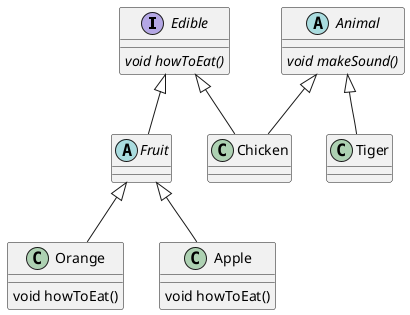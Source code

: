 @startuml Animla_Edible UML
    interface Edible {
        {abstract} void howToEat()
    }
    abstract class Fruit {

    }
    abstract class Animal {
        {abstract} void makeSound()
    }
    class Orange {
        void howToEat()
    }
    class Apple {
        void howToEat()
    }
    
    Animal <|-- Chicken
    Animal <|-- Tiger
    Edible <|-- Chicken
    Edible <|-- Fruit
    Fruit <|-- Orange
    Fruit <|--Apple
@enduml